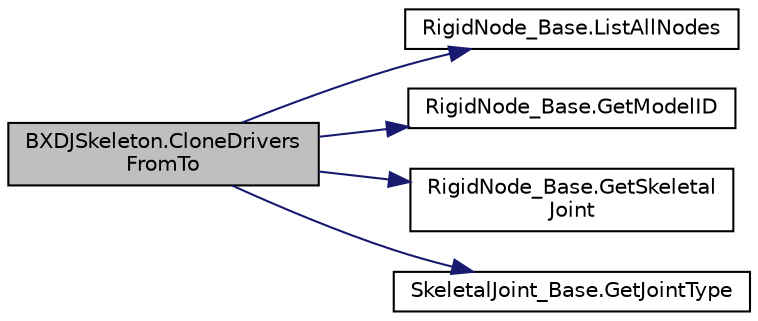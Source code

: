 digraph "BXDJSkeleton.CloneDriversFromTo"
{
  edge [fontname="Helvetica",fontsize="10",labelfontname="Helvetica",labelfontsize="10"];
  node [fontname="Helvetica",fontsize="10",shape=record];
  rankdir="LR";
  Node0 [label="BXDJSkeleton.CloneDrivers\lFromTo",height=0.2,width=0.4,color="black", fillcolor="grey75", style="filled", fontcolor="black"];
  Node0 -> Node1 [color="midnightblue",fontsize="10",style="solid",fontname="Helvetica"];
  Node1 [label="RigidNode_Base.ListAllNodes",height=0.2,width=0.4,color="black", fillcolor="white", style="filled",URL="$class_rigid_node___base.html#aebef38e79a3b7a54dd769db5c6ae6a40",tooltip="Gets a list of all the rigid nodes at or below this item in the tree. "];
  Node0 -> Node2 [color="midnightblue",fontsize="10",style="solid",fontname="Helvetica"];
  Node2 [label="RigidNode_Base.GetModelID",height=0.2,width=0.4,color="black", fillcolor="white", style="filled",URL="$class_rigid_node___base.html#a98a362b9ae0cf05e4c1f9db70bcf89c5",tooltip="Gets a very verbose identifier that represents the element this node is in the overall structure..."];
  Node0 -> Node3 [color="midnightblue",fontsize="10",style="solid",fontname="Helvetica"];
  Node3 [label="RigidNode_Base.GetSkeletal\lJoint",height=0.2,width=0.4,color="black", fillcolor="white", style="filled",URL="$class_rigid_node___base.html#a6f26d5cf2ff78a2066913e81df473abf",tooltip="Gets the skeletal joint connecting this node to its parent. "];
  Node0 -> Node4 [color="midnightblue",fontsize="10",style="solid",fontname="Helvetica"];
  Node4 [label="SkeletalJoint_Base.GetJointType",height=0.2,width=0.4,color="black", fillcolor="white", style="filled",URL="$class_skeletal_joint___base.html#aee155cbd483cb512bf3fc0f9a8885335",tooltip="The type of this joint. "];
}
